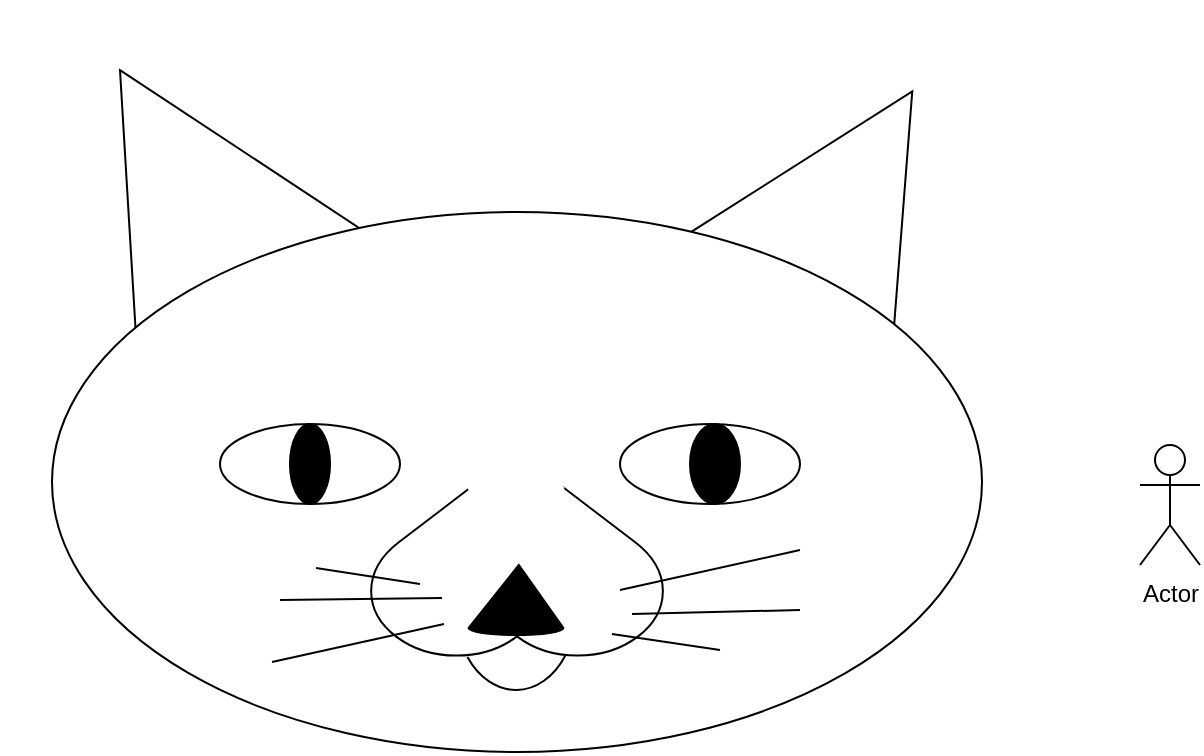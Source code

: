 <mxfile version="22.1.7" type="github">
  <diagram name="Страница — 1" id="2Xn_VqdC8c4nbmi3Tanu">
    <mxGraphModel dx="1434" dy="798" grid="1" gridSize="10" guides="1" tooltips="1" connect="1" arrows="1" fold="1" page="1" pageScale="1" pageWidth="827" pageHeight="1169" math="0" shadow="0">
      <root>
        <mxCell id="0" />
        <mxCell id="1" parent="0" />
        <mxCell id="YC_wV94x8AY61sDzbHoF-13" value="" style="verticalLabelPosition=bottom;verticalAlign=top;html=1;shape=mxgraph.basic.cone2;dx=0.5;dy=0.9;rotation=31;" parent="1" vertex="1">
          <mxGeometry x="500" y="50" width="135" height="150" as="geometry" />
        </mxCell>
        <mxCell id="YC_wV94x8AY61sDzbHoF-12" value="" style="verticalLabelPosition=bottom;verticalAlign=top;html=1;shape=mxgraph.basic.cone2;dx=0.5;dy=0.9;rotation=-30;" parent="1" vertex="1">
          <mxGeometry x="180" y="40" width="135" height="150" as="geometry" />
        </mxCell>
        <mxCell id="YC_wV94x8AY61sDzbHoF-2" value="" style="ellipse;whiteSpace=wrap;html=1;container=1;" parent="1" vertex="1">
          <mxGeometry x="176" y="121" width="465" height="270" as="geometry" />
        </mxCell>
        <mxCell id="YC_wV94x8AY61sDzbHoF-3" value="" style="ellipse;whiteSpace=wrap;html=1;" parent="1" vertex="1">
          <mxGeometry x="260" y="227" width="90" height="40" as="geometry" />
        </mxCell>
        <mxCell id="YC_wV94x8AY61sDzbHoF-4" value="" style="ellipse;whiteSpace=wrap;html=1;fillColor=#000000;" parent="1" vertex="1">
          <mxGeometry x="295" y="227" width="20" height="40" as="geometry" />
        </mxCell>
        <mxCell id="YC_wV94x8AY61sDzbHoF-5" value="" style="ellipse;whiteSpace=wrap;html=1;" parent="1" vertex="1">
          <mxGeometry x="460" y="227" width="90" height="40" as="geometry" />
        </mxCell>
        <mxCell id="YC_wV94x8AY61sDzbHoF-6" value="" style="ellipse;whiteSpace=wrap;html=1;fillColor=#000000;" parent="1" vertex="1">
          <mxGeometry x="495" y="227" width="25" height="40" as="geometry" />
        </mxCell>
        <mxCell id="YC_wV94x8AY61sDzbHoF-10" value="" style="verticalLabelPosition=bottom;verticalAlign=top;html=1;shape=mxgraph.basic.heart;rotation=-180;fillColor=#FFFFFF;" parent="1" vertex="1">
          <mxGeometry x="331" y="241" width="155" height="105" as="geometry" />
        </mxCell>
        <mxCell id="YC_wV94x8AY61sDzbHoF-11" value="" style="verticalLabelPosition=bottom;verticalAlign=top;html=1;shape=mxgraph.basic.arc;startAngle=0.347;endAngle=0.65;" parent="1" vertex="1">
          <mxGeometry x="378" y="280" width="60" height="80" as="geometry" />
        </mxCell>
        <mxCell id="YC_wV94x8AY61sDzbHoF-14" value="" style="verticalLabelPosition=bottom;verticalAlign=top;html=1;shape=mxgraph.basic.cone2;dx=0.53;dy=0.9;fillColor=#000000;" parent="1" vertex="1">
          <mxGeometry x="384.25" y="297.5" width="47.5" height="35" as="geometry" />
        </mxCell>
        <mxCell id="YC_wV94x8AY61sDzbHoF-15" value="" style="verticalLabelPosition=bottom;verticalAlign=top;html=1;shape=mxgraph.basic.cone2;dx=0.53;dy=0.9;fillColor=#FFFFFF;strokeColor=#FFFFFF;" parent="1" vertex="1">
          <mxGeometry x="384.25" y="227.5" width="47.5" height="35" as="geometry" />
        </mxCell>
        <mxCell id="YC_wV94x8AY61sDzbHoF-25" value="" style="endArrow=none;html=1;rounded=0;" parent="1" edge="1">
          <mxGeometry width="50" height="50" relative="1" as="geometry">
            <mxPoint x="460" y="310" as="sourcePoint" />
            <mxPoint x="550" y="290" as="targetPoint" />
          </mxGeometry>
        </mxCell>
        <mxCell id="YC_wV94x8AY61sDzbHoF-26" value="" style="endArrow=none;html=1;rounded=0;entryX=0.796;entryY=0.741;entryDx=0;entryDy=0;entryPerimeter=0;" parent="1" edge="1">
          <mxGeometry width="50" height="50" relative="1" as="geometry">
            <mxPoint x="466" y="322" as="sourcePoint" />
            <mxPoint x="550" y="320" as="targetPoint" />
          </mxGeometry>
        </mxCell>
        <mxCell id="YC_wV94x8AY61sDzbHoF-27" value="" style="endArrow=none;html=1;rounded=0;entryX=0.71;entryY=0.815;entryDx=0;entryDy=0;entryPerimeter=0;" parent="1" edge="1">
          <mxGeometry width="50" height="50" relative="1" as="geometry">
            <mxPoint x="456" y="332" as="sourcePoint" />
            <mxPoint x="510" y="340" as="targetPoint" />
          </mxGeometry>
        </mxCell>
        <mxCell id="YC_wV94x8AY61sDzbHoF-32" value="" style="group;flipH=1;flipV=1;rotation=-180;direction=south;" parent="1" vertex="1" connectable="0">
          <mxGeometry x="290" y="265" width="50" height="90" as="geometry" />
        </mxCell>
        <mxCell id="YC_wV94x8AY61sDzbHoF-33" value="" style="endArrow=none;html=1;rounded=0;" parent="YC_wV94x8AY61sDzbHoF-32" edge="1">
          <mxGeometry width="50" height="50" relative="1" as="geometry">
            <mxPoint x="82" y="62" as="sourcePoint" />
            <mxPoint x="-4" y="81" as="targetPoint" />
          </mxGeometry>
        </mxCell>
        <mxCell id="YC_wV94x8AY61sDzbHoF-34" value="" style="endArrow=none;html=1;rounded=0;entryX=0.796;entryY=0.741;entryDx=0;entryDy=0;entryPerimeter=0;" parent="YC_wV94x8AY61sDzbHoF-32" edge="1">
          <mxGeometry width="50" height="50" relative="1" as="geometry">
            <mxPoint x="81" y="49" as="sourcePoint" />
            <mxPoint y="50" as="targetPoint" />
          </mxGeometry>
        </mxCell>
        <mxCell id="YC_wV94x8AY61sDzbHoF-35" value="" style="endArrow=none;html=1;rounded=0;entryX=0.71;entryY=0.815;entryDx=0;entryDy=0;entryPerimeter=0;" parent="YC_wV94x8AY61sDzbHoF-32" edge="1">
          <mxGeometry width="50" height="50" relative="1" as="geometry">
            <mxPoint x="70" y="42" as="sourcePoint" />
            <mxPoint x="18" y="34" as="targetPoint" />
          </mxGeometry>
        </mxCell>
        <mxCell id="0MY74Lyk_3eraN85kgKc-1" value="Actor" style="shape=umlActor;verticalLabelPosition=bottom;verticalAlign=top;html=1;outlineConnect=0;direction=east;" vertex="1" parent="1">
          <mxGeometry x="720" y="237.5" width="30" height="60" as="geometry" />
        </mxCell>
      </root>
    </mxGraphModel>
  </diagram>
</mxfile>
